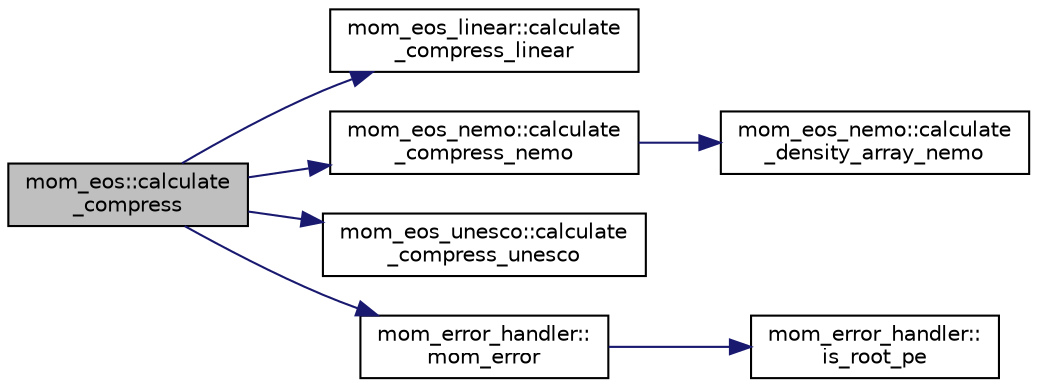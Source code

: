 digraph "mom_eos::calculate_compress"
{
 // INTERACTIVE_SVG=YES
 // LATEX_PDF_SIZE
  edge [fontname="Helvetica",fontsize="10",labelfontname="Helvetica",labelfontsize="10"];
  node [fontname="Helvetica",fontsize="10",shape=record];
  rankdir="LR";
  Node1 [label="mom_eos::calculate\l_compress",height=0.2,width=0.4,color="black", fillcolor="grey75", style="filled", fontcolor="black",tooltip="Calls the appropriate subroutine to calculate the density and compressibility for 1-D array inputs."];
  Node1 -> Node2 [color="midnightblue",fontsize="10",style="solid",fontname="Helvetica"];
  Node2 [label="mom_eos_linear::calculate\l_compress_linear",height=0.2,width=0.4,color="black", fillcolor="white", style="filled",URL="$namespacemom__eos__linear.html#a2d051ebfb3ee1ef96888c74c09a1a6ca",tooltip="This subroutine computes the in situ density of sea water (rho) and the compressibility (drho/dp == C..."];
  Node1 -> Node3 [color="midnightblue",fontsize="10",style="solid",fontname="Helvetica"];
  Node3 [label="mom_eos_nemo::calculate\l_compress_nemo",height=0.2,width=0.4,color="black", fillcolor="white", style="filled",URL="$namespacemom__eos__nemo.html#ab9441b5fdd50f09a5bac70012def0ea7",tooltip="Compute the in situ density of sea water (rho in [kg m-3]) and the compressibility (drho/dp = C_sound..."];
  Node3 -> Node4 [color="midnightblue",fontsize="10",style="solid",fontname="Helvetica"];
  Node4 [label="mom_eos_nemo::calculate\l_density_array_nemo",height=0.2,width=0.4,color="black", fillcolor="white", style="filled",URL="$namespacemom__eos__nemo.html#a262e1078592bdb306dc27207c0463648",tooltip="This subroutine computes the in situ density of sea water (rho in [kg m-3]) from absolute salinity (S..."];
  Node1 -> Node5 [color="midnightblue",fontsize="10",style="solid",fontname="Helvetica"];
  Node5 [label="mom_eos_unesco::calculate\l_compress_unesco",height=0.2,width=0.4,color="black", fillcolor="white", style="filled",URL="$namespacemom__eos__unesco.html#a4a125f4eb70d4b2517dadd2f9446f261",tooltip="This subroutine computes the in situ density of sea water (rho) and the compressibility (drho/dp == C..."];
  Node1 -> Node6 [color="midnightblue",fontsize="10",style="solid",fontname="Helvetica"];
  Node6 [label="mom_error_handler::\lmom_error",height=0.2,width=0.4,color="black", fillcolor="white", style="filled",URL="$namespacemom__error__handler.html#a460cfb79a06c29fc249952c2a3710d67",tooltip="This provides a convenient interface for writing an mpp_error message with run-time filter based on a..."];
  Node6 -> Node7 [color="midnightblue",fontsize="10",style="solid",fontname="Helvetica"];
  Node7 [label="mom_error_handler::\lis_root_pe",height=0.2,width=0.4,color="black", fillcolor="white", style="filled",URL="$namespacemom__error__handler.html#ad5f00a53059c72fe2332d1436c80ca71",tooltip="This returns .true. if the current PE is the root PE."];
}
